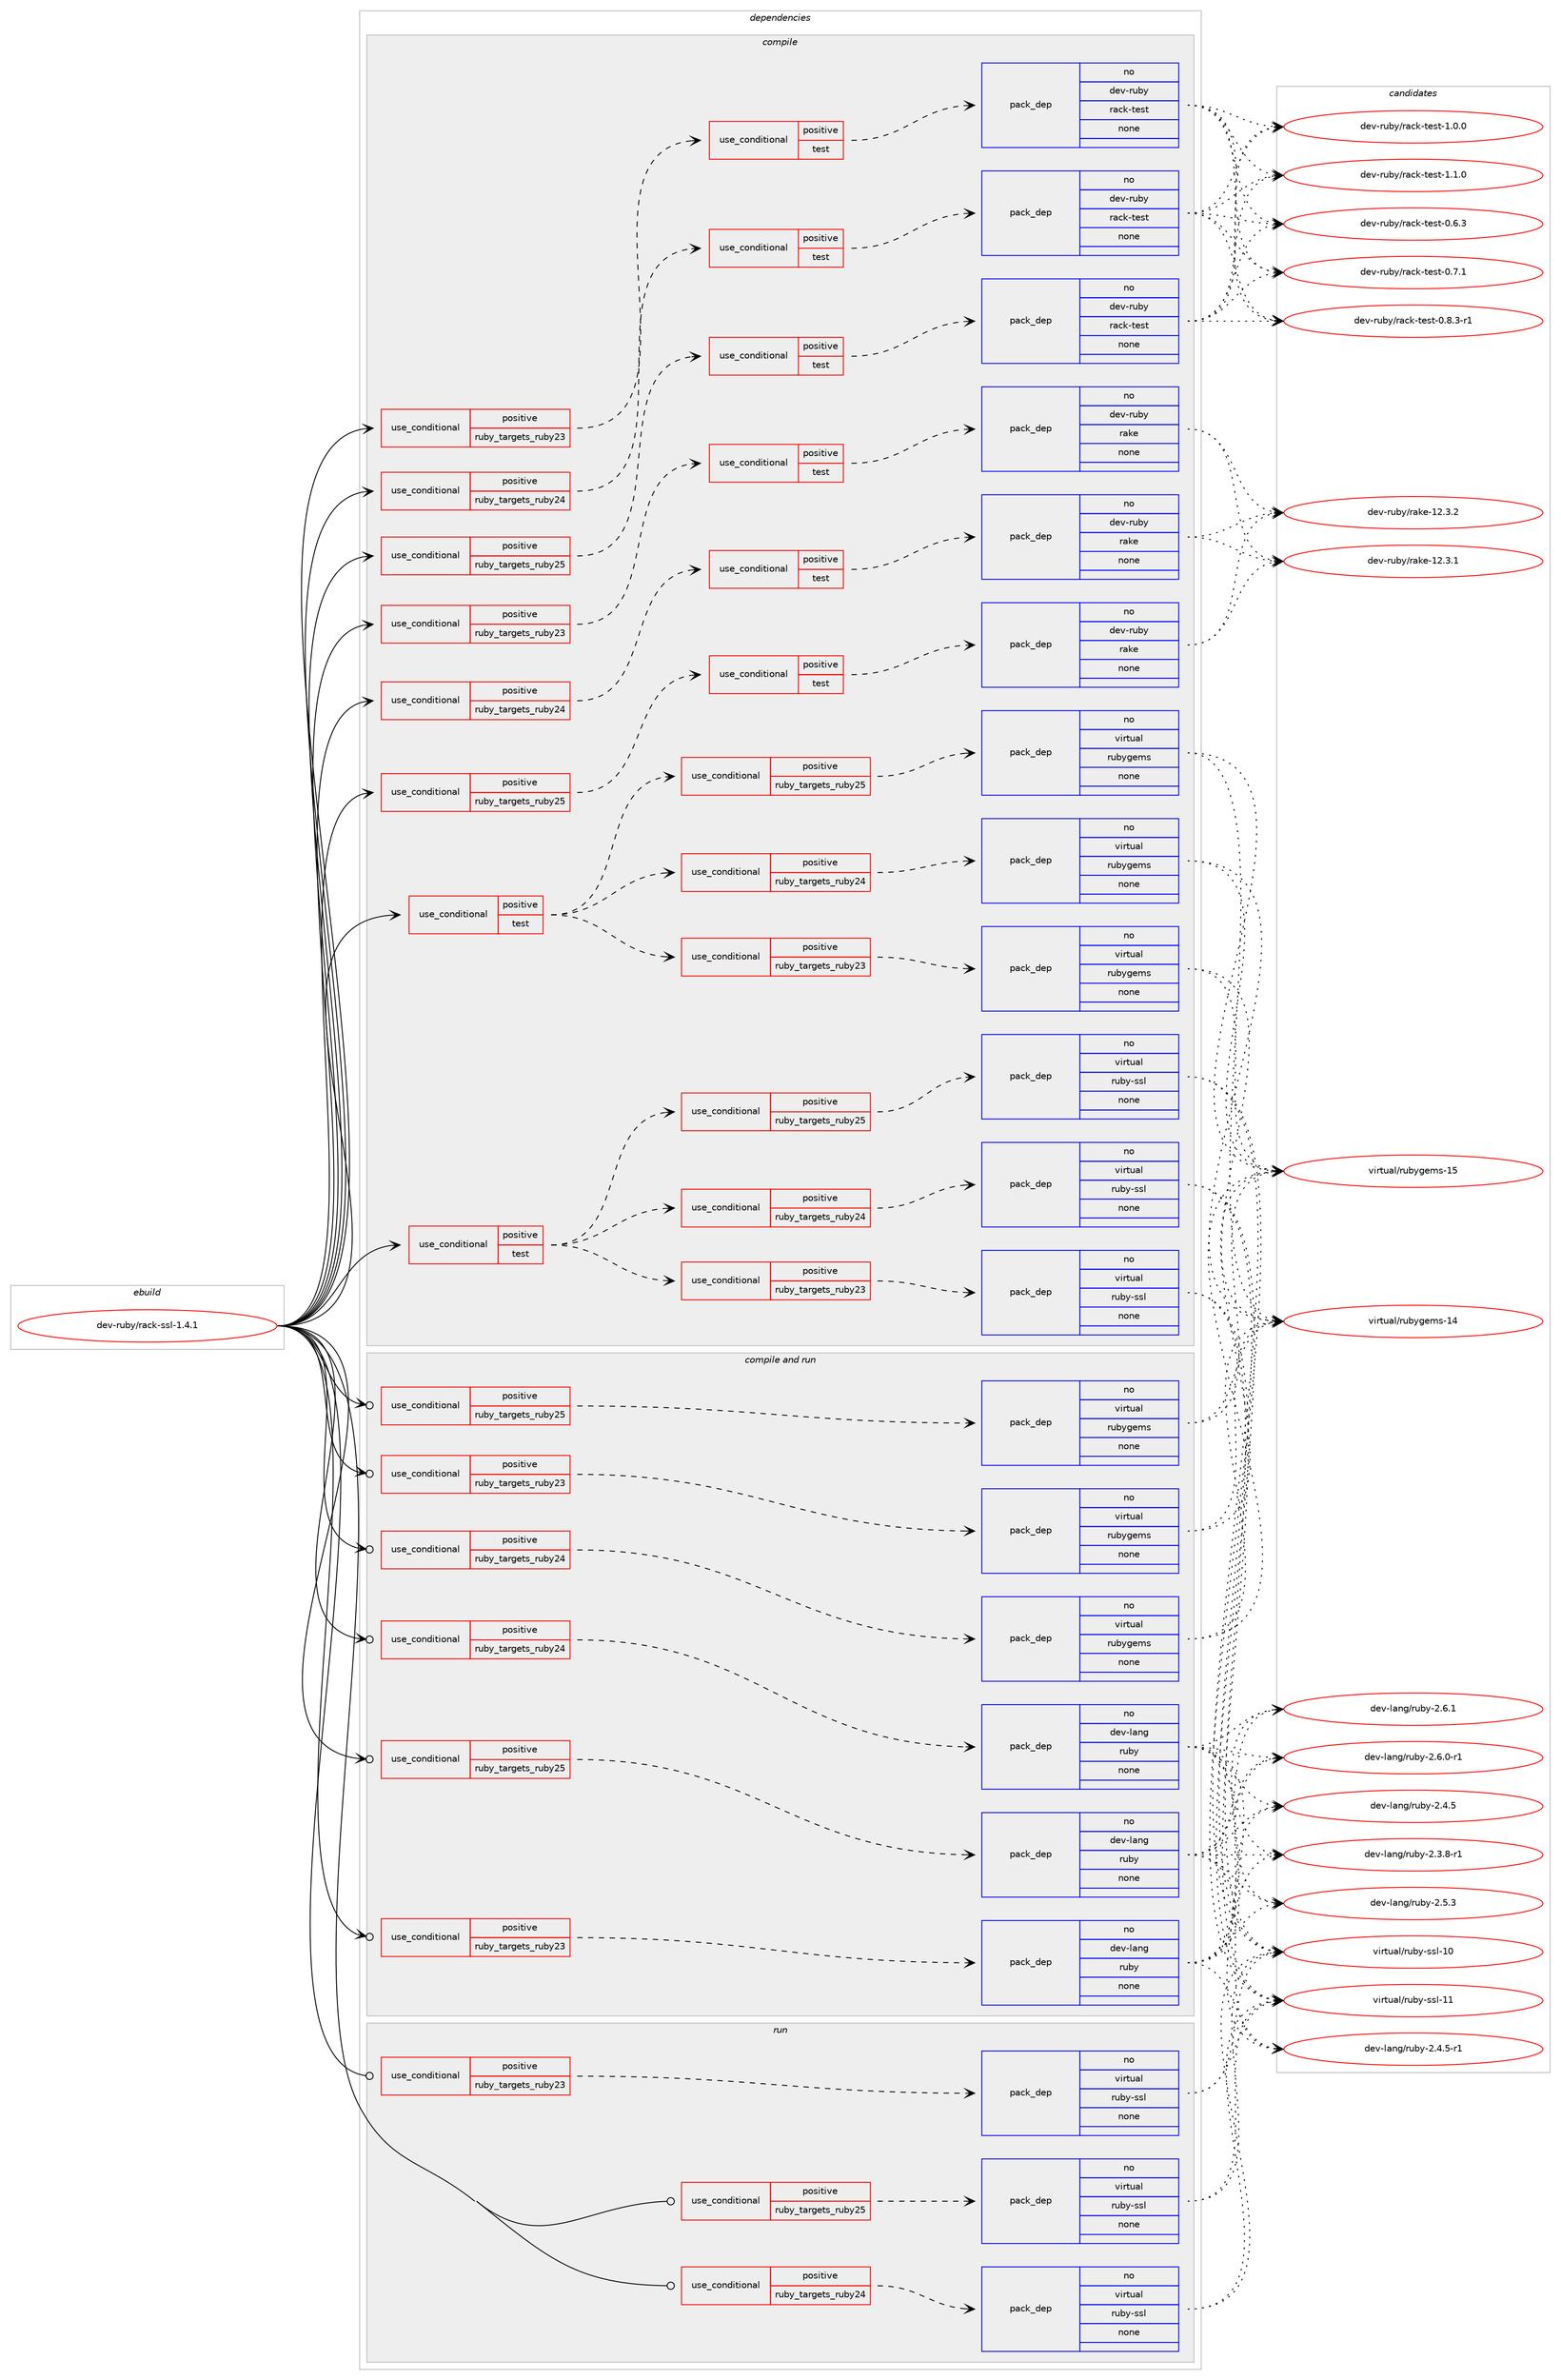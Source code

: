 digraph prolog {

# *************
# Graph options
# *************

newrank=true;
concentrate=true;
compound=true;
graph [rankdir=LR,fontname=Helvetica,fontsize=10,ranksep=1.5];#, ranksep=2.5, nodesep=0.2];
edge  [arrowhead=vee];
node  [fontname=Helvetica,fontsize=10];

# **********
# The ebuild
# **********

subgraph cluster_leftcol {
color=gray;
rank=same;
label=<<i>ebuild</i>>;
id [label="dev-ruby/rack-ssl-1.4.1", color=red, width=4, href="../dev-ruby/rack-ssl-1.4.1.svg"];
}

# ****************
# The dependencies
# ****************

subgraph cluster_midcol {
color=gray;
label=<<i>dependencies</i>>;
subgraph cluster_compile {
fillcolor="#eeeeee";
style=filled;
label=<<i>compile</i>>;
subgraph cond410770 {
dependency1514105 [label=<<TABLE BORDER="0" CELLBORDER="1" CELLSPACING="0" CELLPADDING="4"><TR><TD ROWSPAN="3" CELLPADDING="10">use_conditional</TD></TR><TR><TD>positive</TD></TR><TR><TD>ruby_targets_ruby23</TD></TR></TABLE>>, shape=none, color=red];
subgraph cond410771 {
dependency1514106 [label=<<TABLE BORDER="0" CELLBORDER="1" CELLSPACING="0" CELLPADDING="4"><TR><TD ROWSPAN="3" CELLPADDING="10">use_conditional</TD></TR><TR><TD>positive</TD></TR><TR><TD>test</TD></TR></TABLE>>, shape=none, color=red];
subgraph pack1079829 {
dependency1514107 [label=<<TABLE BORDER="0" CELLBORDER="1" CELLSPACING="0" CELLPADDING="4" WIDTH="220"><TR><TD ROWSPAN="6" CELLPADDING="30">pack_dep</TD></TR><TR><TD WIDTH="110">no</TD></TR><TR><TD>dev-ruby</TD></TR><TR><TD>rack-test</TD></TR><TR><TD>none</TD></TR><TR><TD></TD></TR></TABLE>>, shape=none, color=blue];
}
dependency1514106:e -> dependency1514107:w [weight=20,style="dashed",arrowhead="vee"];
}
dependency1514105:e -> dependency1514106:w [weight=20,style="dashed",arrowhead="vee"];
}
id:e -> dependency1514105:w [weight=20,style="solid",arrowhead="vee"];
subgraph cond410772 {
dependency1514108 [label=<<TABLE BORDER="0" CELLBORDER="1" CELLSPACING="0" CELLPADDING="4"><TR><TD ROWSPAN="3" CELLPADDING="10">use_conditional</TD></TR><TR><TD>positive</TD></TR><TR><TD>ruby_targets_ruby23</TD></TR></TABLE>>, shape=none, color=red];
subgraph cond410773 {
dependency1514109 [label=<<TABLE BORDER="0" CELLBORDER="1" CELLSPACING="0" CELLPADDING="4"><TR><TD ROWSPAN="3" CELLPADDING="10">use_conditional</TD></TR><TR><TD>positive</TD></TR><TR><TD>test</TD></TR></TABLE>>, shape=none, color=red];
subgraph pack1079830 {
dependency1514110 [label=<<TABLE BORDER="0" CELLBORDER="1" CELLSPACING="0" CELLPADDING="4" WIDTH="220"><TR><TD ROWSPAN="6" CELLPADDING="30">pack_dep</TD></TR><TR><TD WIDTH="110">no</TD></TR><TR><TD>dev-ruby</TD></TR><TR><TD>rake</TD></TR><TR><TD>none</TD></TR><TR><TD></TD></TR></TABLE>>, shape=none, color=blue];
}
dependency1514109:e -> dependency1514110:w [weight=20,style="dashed",arrowhead="vee"];
}
dependency1514108:e -> dependency1514109:w [weight=20,style="dashed",arrowhead="vee"];
}
id:e -> dependency1514108:w [weight=20,style="solid",arrowhead="vee"];
subgraph cond410774 {
dependency1514111 [label=<<TABLE BORDER="0" CELLBORDER="1" CELLSPACING="0" CELLPADDING="4"><TR><TD ROWSPAN="3" CELLPADDING="10">use_conditional</TD></TR><TR><TD>positive</TD></TR><TR><TD>ruby_targets_ruby24</TD></TR></TABLE>>, shape=none, color=red];
subgraph cond410775 {
dependency1514112 [label=<<TABLE BORDER="0" CELLBORDER="1" CELLSPACING="0" CELLPADDING="4"><TR><TD ROWSPAN="3" CELLPADDING="10">use_conditional</TD></TR><TR><TD>positive</TD></TR><TR><TD>test</TD></TR></TABLE>>, shape=none, color=red];
subgraph pack1079831 {
dependency1514113 [label=<<TABLE BORDER="0" CELLBORDER="1" CELLSPACING="0" CELLPADDING="4" WIDTH="220"><TR><TD ROWSPAN="6" CELLPADDING="30">pack_dep</TD></TR><TR><TD WIDTH="110">no</TD></TR><TR><TD>dev-ruby</TD></TR><TR><TD>rack-test</TD></TR><TR><TD>none</TD></TR><TR><TD></TD></TR></TABLE>>, shape=none, color=blue];
}
dependency1514112:e -> dependency1514113:w [weight=20,style="dashed",arrowhead="vee"];
}
dependency1514111:e -> dependency1514112:w [weight=20,style="dashed",arrowhead="vee"];
}
id:e -> dependency1514111:w [weight=20,style="solid",arrowhead="vee"];
subgraph cond410776 {
dependency1514114 [label=<<TABLE BORDER="0" CELLBORDER="1" CELLSPACING="0" CELLPADDING="4"><TR><TD ROWSPAN="3" CELLPADDING="10">use_conditional</TD></TR><TR><TD>positive</TD></TR><TR><TD>ruby_targets_ruby24</TD></TR></TABLE>>, shape=none, color=red];
subgraph cond410777 {
dependency1514115 [label=<<TABLE BORDER="0" CELLBORDER="1" CELLSPACING="0" CELLPADDING="4"><TR><TD ROWSPAN="3" CELLPADDING="10">use_conditional</TD></TR><TR><TD>positive</TD></TR><TR><TD>test</TD></TR></TABLE>>, shape=none, color=red];
subgraph pack1079832 {
dependency1514116 [label=<<TABLE BORDER="0" CELLBORDER="1" CELLSPACING="0" CELLPADDING="4" WIDTH="220"><TR><TD ROWSPAN="6" CELLPADDING="30">pack_dep</TD></TR><TR><TD WIDTH="110">no</TD></TR><TR><TD>dev-ruby</TD></TR><TR><TD>rake</TD></TR><TR><TD>none</TD></TR><TR><TD></TD></TR></TABLE>>, shape=none, color=blue];
}
dependency1514115:e -> dependency1514116:w [weight=20,style="dashed",arrowhead="vee"];
}
dependency1514114:e -> dependency1514115:w [weight=20,style="dashed",arrowhead="vee"];
}
id:e -> dependency1514114:w [weight=20,style="solid",arrowhead="vee"];
subgraph cond410778 {
dependency1514117 [label=<<TABLE BORDER="0" CELLBORDER="1" CELLSPACING="0" CELLPADDING="4"><TR><TD ROWSPAN="3" CELLPADDING="10">use_conditional</TD></TR><TR><TD>positive</TD></TR><TR><TD>ruby_targets_ruby25</TD></TR></TABLE>>, shape=none, color=red];
subgraph cond410779 {
dependency1514118 [label=<<TABLE BORDER="0" CELLBORDER="1" CELLSPACING="0" CELLPADDING="4"><TR><TD ROWSPAN="3" CELLPADDING="10">use_conditional</TD></TR><TR><TD>positive</TD></TR><TR><TD>test</TD></TR></TABLE>>, shape=none, color=red];
subgraph pack1079833 {
dependency1514119 [label=<<TABLE BORDER="0" CELLBORDER="1" CELLSPACING="0" CELLPADDING="4" WIDTH="220"><TR><TD ROWSPAN="6" CELLPADDING="30">pack_dep</TD></TR><TR><TD WIDTH="110">no</TD></TR><TR><TD>dev-ruby</TD></TR><TR><TD>rack-test</TD></TR><TR><TD>none</TD></TR><TR><TD></TD></TR></TABLE>>, shape=none, color=blue];
}
dependency1514118:e -> dependency1514119:w [weight=20,style="dashed",arrowhead="vee"];
}
dependency1514117:e -> dependency1514118:w [weight=20,style="dashed",arrowhead="vee"];
}
id:e -> dependency1514117:w [weight=20,style="solid",arrowhead="vee"];
subgraph cond410780 {
dependency1514120 [label=<<TABLE BORDER="0" CELLBORDER="1" CELLSPACING="0" CELLPADDING="4"><TR><TD ROWSPAN="3" CELLPADDING="10">use_conditional</TD></TR><TR><TD>positive</TD></TR><TR><TD>ruby_targets_ruby25</TD></TR></TABLE>>, shape=none, color=red];
subgraph cond410781 {
dependency1514121 [label=<<TABLE BORDER="0" CELLBORDER="1" CELLSPACING="0" CELLPADDING="4"><TR><TD ROWSPAN="3" CELLPADDING="10">use_conditional</TD></TR><TR><TD>positive</TD></TR><TR><TD>test</TD></TR></TABLE>>, shape=none, color=red];
subgraph pack1079834 {
dependency1514122 [label=<<TABLE BORDER="0" CELLBORDER="1" CELLSPACING="0" CELLPADDING="4" WIDTH="220"><TR><TD ROWSPAN="6" CELLPADDING="30">pack_dep</TD></TR><TR><TD WIDTH="110">no</TD></TR><TR><TD>dev-ruby</TD></TR><TR><TD>rake</TD></TR><TR><TD>none</TD></TR><TR><TD></TD></TR></TABLE>>, shape=none, color=blue];
}
dependency1514121:e -> dependency1514122:w [weight=20,style="dashed",arrowhead="vee"];
}
dependency1514120:e -> dependency1514121:w [weight=20,style="dashed",arrowhead="vee"];
}
id:e -> dependency1514120:w [weight=20,style="solid",arrowhead="vee"];
subgraph cond410782 {
dependency1514123 [label=<<TABLE BORDER="0" CELLBORDER="1" CELLSPACING="0" CELLPADDING="4"><TR><TD ROWSPAN="3" CELLPADDING="10">use_conditional</TD></TR><TR><TD>positive</TD></TR><TR><TD>test</TD></TR></TABLE>>, shape=none, color=red];
subgraph cond410783 {
dependency1514124 [label=<<TABLE BORDER="0" CELLBORDER="1" CELLSPACING="0" CELLPADDING="4"><TR><TD ROWSPAN="3" CELLPADDING="10">use_conditional</TD></TR><TR><TD>positive</TD></TR><TR><TD>ruby_targets_ruby23</TD></TR></TABLE>>, shape=none, color=red];
subgraph pack1079835 {
dependency1514125 [label=<<TABLE BORDER="0" CELLBORDER="1" CELLSPACING="0" CELLPADDING="4" WIDTH="220"><TR><TD ROWSPAN="6" CELLPADDING="30">pack_dep</TD></TR><TR><TD WIDTH="110">no</TD></TR><TR><TD>virtual</TD></TR><TR><TD>ruby-ssl</TD></TR><TR><TD>none</TD></TR><TR><TD></TD></TR></TABLE>>, shape=none, color=blue];
}
dependency1514124:e -> dependency1514125:w [weight=20,style="dashed",arrowhead="vee"];
}
dependency1514123:e -> dependency1514124:w [weight=20,style="dashed",arrowhead="vee"];
subgraph cond410784 {
dependency1514126 [label=<<TABLE BORDER="0" CELLBORDER="1" CELLSPACING="0" CELLPADDING="4"><TR><TD ROWSPAN="3" CELLPADDING="10">use_conditional</TD></TR><TR><TD>positive</TD></TR><TR><TD>ruby_targets_ruby24</TD></TR></TABLE>>, shape=none, color=red];
subgraph pack1079836 {
dependency1514127 [label=<<TABLE BORDER="0" CELLBORDER="1" CELLSPACING="0" CELLPADDING="4" WIDTH="220"><TR><TD ROWSPAN="6" CELLPADDING="30">pack_dep</TD></TR><TR><TD WIDTH="110">no</TD></TR><TR><TD>virtual</TD></TR><TR><TD>ruby-ssl</TD></TR><TR><TD>none</TD></TR><TR><TD></TD></TR></TABLE>>, shape=none, color=blue];
}
dependency1514126:e -> dependency1514127:w [weight=20,style="dashed",arrowhead="vee"];
}
dependency1514123:e -> dependency1514126:w [weight=20,style="dashed",arrowhead="vee"];
subgraph cond410785 {
dependency1514128 [label=<<TABLE BORDER="0" CELLBORDER="1" CELLSPACING="0" CELLPADDING="4"><TR><TD ROWSPAN="3" CELLPADDING="10">use_conditional</TD></TR><TR><TD>positive</TD></TR><TR><TD>ruby_targets_ruby25</TD></TR></TABLE>>, shape=none, color=red];
subgraph pack1079837 {
dependency1514129 [label=<<TABLE BORDER="0" CELLBORDER="1" CELLSPACING="0" CELLPADDING="4" WIDTH="220"><TR><TD ROWSPAN="6" CELLPADDING="30">pack_dep</TD></TR><TR><TD WIDTH="110">no</TD></TR><TR><TD>virtual</TD></TR><TR><TD>ruby-ssl</TD></TR><TR><TD>none</TD></TR><TR><TD></TD></TR></TABLE>>, shape=none, color=blue];
}
dependency1514128:e -> dependency1514129:w [weight=20,style="dashed",arrowhead="vee"];
}
dependency1514123:e -> dependency1514128:w [weight=20,style="dashed",arrowhead="vee"];
}
id:e -> dependency1514123:w [weight=20,style="solid",arrowhead="vee"];
subgraph cond410786 {
dependency1514130 [label=<<TABLE BORDER="0" CELLBORDER="1" CELLSPACING="0" CELLPADDING="4"><TR><TD ROWSPAN="3" CELLPADDING="10">use_conditional</TD></TR><TR><TD>positive</TD></TR><TR><TD>test</TD></TR></TABLE>>, shape=none, color=red];
subgraph cond410787 {
dependency1514131 [label=<<TABLE BORDER="0" CELLBORDER="1" CELLSPACING="0" CELLPADDING="4"><TR><TD ROWSPAN="3" CELLPADDING="10">use_conditional</TD></TR><TR><TD>positive</TD></TR><TR><TD>ruby_targets_ruby23</TD></TR></TABLE>>, shape=none, color=red];
subgraph pack1079838 {
dependency1514132 [label=<<TABLE BORDER="0" CELLBORDER="1" CELLSPACING="0" CELLPADDING="4" WIDTH="220"><TR><TD ROWSPAN="6" CELLPADDING="30">pack_dep</TD></TR><TR><TD WIDTH="110">no</TD></TR><TR><TD>virtual</TD></TR><TR><TD>rubygems</TD></TR><TR><TD>none</TD></TR><TR><TD></TD></TR></TABLE>>, shape=none, color=blue];
}
dependency1514131:e -> dependency1514132:w [weight=20,style="dashed",arrowhead="vee"];
}
dependency1514130:e -> dependency1514131:w [weight=20,style="dashed",arrowhead="vee"];
subgraph cond410788 {
dependency1514133 [label=<<TABLE BORDER="0" CELLBORDER="1" CELLSPACING="0" CELLPADDING="4"><TR><TD ROWSPAN="3" CELLPADDING="10">use_conditional</TD></TR><TR><TD>positive</TD></TR><TR><TD>ruby_targets_ruby24</TD></TR></TABLE>>, shape=none, color=red];
subgraph pack1079839 {
dependency1514134 [label=<<TABLE BORDER="0" CELLBORDER="1" CELLSPACING="0" CELLPADDING="4" WIDTH="220"><TR><TD ROWSPAN="6" CELLPADDING="30">pack_dep</TD></TR><TR><TD WIDTH="110">no</TD></TR><TR><TD>virtual</TD></TR><TR><TD>rubygems</TD></TR><TR><TD>none</TD></TR><TR><TD></TD></TR></TABLE>>, shape=none, color=blue];
}
dependency1514133:e -> dependency1514134:w [weight=20,style="dashed",arrowhead="vee"];
}
dependency1514130:e -> dependency1514133:w [weight=20,style="dashed",arrowhead="vee"];
subgraph cond410789 {
dependency1514135 [label=<<TABLE BORDER="0" CELLBORDER="1" CELLSPACING="0" CELLPADDING="4"><TR><TD ROWSPAN="3" CELLPADDING="10">use_conditional</TD></TR><TR><TD>positive</TD></TR><TR><TD>ruby_targets_ruby25</TD></TR></TABLE>>, shape=none, color=red];
subgraph pack1079840 {
dependency1514136 [label=<<TABLE BORDER="0" CELLBORDER="1" CELLSPACING="0" CELLPADDING="4" WIDTH="220"><TR><TD ROWSPAN="6" CELLPADDING="30">pack_dep</TD></TR><TR><TD WIDTH="110">no</TD></TR><TR><TD>virtual</TD></TR><TR><TD>rubygems</TD></TR><TR><TD>none</TD></TR><TR><TD></TD></TR></TABLE>>, shape=none, color=blue];
}
dependency1514135:e -> dependency1514136:w [weight=20,style="dashed",arrowhead="vee"];
}
dependency1514130:e -> dependency1514135:w [weight=20,style="dashed",arrowhead="vee"];
}
id:e -> dependency1514130:w [weight=20,style="solid",arrowhead="vee"];
}
subgraph cluster_compileandrun {
fillcolor="#eeeeee";
style=filled;
label=<<i>compile and run</i>>;
subgraph cond410790 {
dependency1514137 [label=<<TABLE BORDER="0" CELLBORDER="1" CELLSPACING="0" CELLPADDING="4"><TR><TD ROWSPAN="3" CELLPADDING="10">use_conditional</TD></TR><TR><TD>positive</TD></TR><TR><TD>ruby_targets_ruby23</TD></TR></TABLE>>, shape=none, color=red];
subgraph pack1079841 {
dependency1514138 [label=<<TABLE BORDER="0" CELLBORDER="1" CELLSPACING="0" CELLPADDING="4" WIDTH="220"><TR><TD ROWSPAN="6" CELLPADDING="30">pack_dep</TD></TR><TR><TD WIDTH="110">no</TD></TR><TR><TD>dev-lang</TD></TR><TR><TD>ruby</TD></TR><TR><TD>none</TD></TR><TR><TD></TD></TR></TABLE>>, shape=none, color=blue];
}
dependency1514137:e -> dependency1514138:w [weight=20,style="dashed",arrowhead="vee"];
}
id:e -> dependency1514137:w [weight=20,style="solid",arrowhead="odotvee"];
subgraph cond410791 {
dependency1514139 [label=<<TABLE BORDER="0" CELLBORDER="1" CELLSPACING="0" CELLPADDING="4"><TR><TD ROWSPAN="3" CELLPADDING="10">use_conditional</TD></TR><TR><TD>positive</TD></TR><TR><TD>ruby_targets_ruby23</TD></TR></TABLE>>, shape=none, color=red];
subgraph pack1079842 {
dependency1514140 [label=<<TABLE BORDER="0" CELLBORDER="1" CELLSPACING="0" CELLPADDING="4" WIDTH="220"><TR><TD ROWSPAN="6" CELLPADDING="30">pack_dep</TD></TR><TR><TD WIDTH="110">no</TD></TR><TR><TD>virtual</TD></TR><TR><TD>rubygems</TD></TR><TR><TD>none</TD></TR><TR><TD></TD></TR></TABLE>>, shape=none, color=blue];
}
dependency1514139:e -> dependency1514140:w [weight=20,style="dashed",arrowhead="vee"];
}
id:e -> dependency1514139:w [weight=20,style="solid",arrowhead="odotvee"];
subgraph cond410792 {
dependency1514141 [label=<<TABLE BORDER="0" CELLBORDER="1" CELLSPACING="0" CELLPADDING="4"><TR><TD ROWSPAN="3" CELLPADDING="10">use_conditional</TD></TR><TR><TD>positive</TD></TR><TR><TD>ruby_targets_ruby24</TD></TR></TABLE>>, shape=none, color=red];
subgraph pack1079843 {
dependency1514142 [label=<<TABLE BORDER="0" CELLBORDER="1" CELLSPACING="0" CELLPADDING="4" WIDTH="220"><TR><TD ROWSPAN="6" CELLPADDING="30">pack_dep</TD></TR><TR><TD WIDTH="110">no</TD></TR><TR><TD>dev-lang</TD></TR><TR><TD>ruby</TD></TR><TR><TD>none</TD></TR><TR><TD></TD></TR></TABLE>>, shape=none, color=blue];
}
dependency1514141:e -> dependency1514142:w [weight=20,style="dashed",arrowhead="vee"];
}
id:e -> dependency1514141:w [weight=20,style="solid",arrowhead="odotvee"];
subgraph cond410793 {
dependency1514143 [label=<<TABLE BORDER="0" CELLBORDER="1" CELLSPACING="0" CELLPADDING="4"><TR><TD ROWSPAN="3" CELLPADDING="10">use_conditional</TD></TR><TR><TD>positive</TD></TR><TR><TD>ruby_targets_ruby24</TD></TR></TABLE>>, shape=none, color=red];
subgraph pack1079844 {
dependency1514144 [label=<<TABLE BORDER="0" CELLBORDER="1" CELLSPACING="0" CELLPADDING="4" WIDTH="220"><TR><TD ROWSPAN="6" CELLPADDING="30">pack_dep</TD></TR><TR><TD WIDTH="110">no</TD></TR><TR><TD>virtual</TD></TR><TR><TD>rubygems</TD></TR><TR><TD>none</TD></TR><TR><TD></TD></TR></TABLE>>, shape=none, color=blue];
}
dependency1514143:e -> dependency1514144:w [weight=20,style="dashed",arrowhead="vee"];
}
id:e -> dependency1514143:w [weight=20,style="solid",arrowhead="odotvee"];
subgraph cond410794 {
dependency1514145 [label=<<TABLE BORDER="0" CELLBORDER="1" CELLSPACING="0" CELLPADDING="4"><TR><TD ROWSPAN="3" CELLPADDING="10">use_conditional</TD></TR><TR><TD>positive</TD></TR><TR><TD>ruby_targets_ruby25</TD></TR></TABLE>>, shape=none, color=red];
subgraph pack1079845 {
dependency1514146 [label=<<TABLE BORDER="0" CELLBORDER="1" CELLSPACING="0" CELLPADDING="4" WIDTH="220"><TR><TD ROWSPAN="6" CELLPADDING="30">pack_dep</TD></TR><TR><TD WIDTH="110">no</TD></TR><TR><TD>dev-lang</TD></TR><TR><TD>ruby</TD></TR><TR><TD>none</TD></TR><TR><TD></TD></TR></TABLE>>, shape=none, color=blue];
}
dependency1514145:e -> dependency1514146:w [weight=20,style="dashed",arrowhead="vee"];
}
id:e -> dependency1514145:w [weight=20,style="solid",arrowhead="odotvee"];
subgraph cond410795 {
dependency1514147 [label=<<TABLE BORDER="0" CELLBORDER="1" CELLSPACING="0" CELLPADDING="4"><TR><TD ROWSPAN="3" CELLPADDING="10">use_conditional</TD></TR><TR><TD>positive</TD></TR><TR><TD>ruby_targets_ruby25</TD></TR></TABLE>>, shape=none, color=red];
subgraph pack1079846 {
dependency1514148 [label=<<TABLE BORDER="0" CELLBORDER="1" CELLSPACING="0" CELLPADDING="4" WIDTH="220"><TR><TD ROWSPAN="6" CELLPADDING="30">pack_dep</TD></TR><TR><TD WIDTH="110">no</TD></TR><TR><TD>virtual</TD></TR><TR><TD>rubygems</TD></TR><TR><TD>none</TD></TR><TR><TD></TD></TR></TABLE>>, shape=none, color=blue];
}
dependency1514147:e -> dependency1514148:w [weight=20,style="dashed",arrowhead="vee"];
}
id:e -> dependency1514147:w [weight=20,style="solid",arrowhead="odotvee"];
}
subgraph cluster_run {
fillcolor="#eeeeee";
style=filled;
label=<<i>run</i>>;
subgraph cond410796 {
dependency1514149 [label=<<TABLE BORDER="0" CELLBORDER="1" CELLSPACING="0" CELLPADDING="4"><TR><TD ROWSPAN="3" CELLPADDING="10">use_conditional</TD></TR><TR><TD>positive</TD></TR><TR><TD>ruby_targets_ruby23</TD></TR></TABLE>>, shape=none, color=red];
subgraph pack1079847 {
dependency1514150 [label=<<TABLE BORDER="0" CELLBORDER="1" CELLSPACING="0" CELLPADDING="4" WIDTH="220"><TR><TD ROWSPAN="6" CELLPADDING="30">pack_dep</TD></TR><TR><TD WIDTH="110">no</TD></TR><TR><TD>virtual</TD></TR><TR><TD>ruby-ssl</TD></TR><TR><TD>none</TD></TR><TR><TD></TD></TR></TABLE>>, shape=none, color=blue];
}
dependency1514149:e -> dependency1514150:w [weight=20,style="dashed",arrowhead="vee"];
}
id:e -> dependency1514149:w [weight=20,style="solid",arrowhead="odot"];
subgraph cond410797 {
dependency1514151 [label=<<TABLE BORDER="0" CELLBORDER="1" CELLSPACING="0" CELLPADDING="4"><TR><TD ROWSPAN="3" CELLPADDING="10">use_conditional</TD></TR><TR><TD>positive</TD></TR><TR><TD>ruby_targets_ruby24</TD></TR></TABLE>>, shape=none, color=red];
subgraph pack1079848 {
dependency1514152 [label=<<TABLE BORDER="0" CELLBORDER="1" CELLSPACING="0" CELLPADDING="4" WIDTH="220"><TR><TD ROWSPAN="6" CELLPADDING="30">pack_dep</TD></TR><TR><TD WIDTH="110">no</TD></TR><TR><TD>virtual</TD></TR><TR><TD>ruby-ssl</TD></TR><TR><TD>none</TD></TR><TR><TD></TD></TR></TABLE>>, shape=none, color=blue];
}
dependency1514151:e -> dependency1514152:w [weight=20,style="dashed",arrowhead="vee"];
}
id:e -> dependency1514151:w [weight=20,style="solid",arrowhead="odot"];
subgraph cond410798 {
dependency1514153 [label=<<TABLE BORDER="0" CELLBORDER="1" CELLSPACING="0" CELLPADDING="4"><TR><TD ROWSPAN="3" CELLPADDING="10">use_conditional</TD></TR><TR><TD>positive</TD></TR><TR><TD>ruby_targets_ruby25</TD></TR></TABLE>>, shape=none, color=red];
subgraph pack1079849 {
dependency1514154 [label=<<TABLE BORDER="0" CELLBORDER="1" CELLSPACING="0" CELLPADDING="4" WIDTH="220"><TR><TD ROWSPAN="6" CELLPADDING="30">pack_dep</TD></TR><TR><TD WIDTH="110">no</TD></TR><TR><TD>virtual</TD></TR><TR><TD>ruby-ssl</TD></TR><TR><TD>none</TD></TR><TR><TD></TD></TR></TABLE>>, shape=none, color=blue];
}
dependency1514153:e -> dependency1514154:w [weight=20,style="dashed",arrowhead="vee"];
}
id:e -> dependency1514153:w [weight=20,style="solid",arrowhead="odot"];
}
}

# **************
# The candidates
# **************

subgraph cluster_choices {
rank=same;
color=gray;
label=<<i>candidates</i>>;

subgraph choice1079829 {
color=black;
nodesep=1;
choice100101118451141179812147114979910745116101115116454846544651 [label="dev-ruby/rack-test-0.6.3", color=red, width=4,href="../dev-ruby/rack-test-0.6.3.svg"];
choice100101118451141179812147114979910745116101115116454846554649 [label="dev-ruby/rack-test-0.7.1", color=red, width=4,href="../dev-ruby/rack-test-0.7.1.svg"];
choice1001011184511411798121471149799107451161011151164548465646514511449 [label="dev-ruby/rack-test-0.8.3-r1", color=red, width=4,href="../dev-ruby/rack-test-0.8.3-r1.svg"];
choice100101118451141179812147114979910745116101115116454946484648 [label="dev-ruby/rack-test-1.0.0", color=red, width=4,href="../dev-ruby/rack-test-1.0.0.svg"];
choice100101118451141179812147114979910745116101115116454946494648 [label="dev-ruby/rack-test-1.1.0", color=red, width=4,href="../dev-ruby/rack-test-1.1.0.svg"];
dependency1514107:e -> choice100101118451141179812147114979910745116101115116454846544651:w [style=dotted,weight="100"];
dependency1514107:e -> choice100101118451141179812147114979910745116101115116454846554649:w [style=dotted,weight="100"];
dependency1514107:e -> choice1001011184511411798121471149799107451161011151164548465646514511449:w [style=dotted,weight="100"];
dependency1514107:e -> choice100101118451141179812147114979910745116101115116454946484648:w [style=dotted,weight="100"];
dependency1514107:e -> choice100101118451141179812147114979910745116101115116454946494648:w [style=dotted,weight="100"];
}
subgraph choice1079830 {
color=black;
nodesep=1;
choice1001011184511411798121471149710710145495046514649 [label="dev-ruby/rake-12.3.1", color=red, width=4,href="../dev-ruby/rake-12.3.1.svg"];
choice1001011184511411798121471149710710145495046514650 [label="dev-ruby/rake-12.3.2", color=red, width=4,href="../dev-ruby/rake-12.3.2.svg"];
dependency1514110:e -> choice1001011184511411798121471149710710145495046514649:w [style=dotted,weight="100"];
dependency1514110:e -> choice1001011184511411798121471149710710145495046514650:w [style=dotted,weight="100"];
}
subgraph choice1079831 {
color=black;
nodesep=1;
choice100101118451141179812147114979910745116101115116454846544651 [label="dev-ruby/rack-test-0.6.3", color=red, width=4,href="../dev-ruby/rack-test-0.6.3.svg"];
choice100101118451141179812147114979910745116101115116454846554649 [label="dev-ruby/rack-test-0.7.1", color=red, width=4,href="../dev-ruby/rack-test-0.7.1.svg"];
choice1001011184511411798121471149799107451161011151164548465646514511449 [label="dev-ruby/rack-test-0.8.3-r1", color=red, width=4,href="../dev-ruby/rack-test-0.8.3-r1.svg"];
choice100101118451141179812147114979910745116101115116454946484648 [label="dev-ruby/rack-test-1.0.0", color=red, width=4,href="../dev-ruby/rack-test-1.0.0.svg"];
choice100101118451141179812147114979910745116101115116454946494648 [label="dev-ruby/rack-test-1.1.0", color=red, width=4,href="../dev-ruby/rack-test-1.1.0.svg"];
dependency1514113:e -> choice100101118451141179812147114979910745116101115116454846544651:w [style=dotted,weight="100"];
dependency1514113:e -> choice100101118451141179812147114979910745116101115116454846554649:w [style=dotted,weight="100"];
dependency1514113:e -> choice1001011184511411798121471149799107451161011151164548465646514511449:w [style=dotted,weight="100"];
dependency1514113:e -> choice100101118451141179812147114979910745116101115116454946484648:w [style=dotted,weight="100"];
dependency1514113:e -> choice100101118451141179812147114979910745116101115116454946494648:w [style=dotted,weight="100"];
}
subgraph choice1079832 {
color=black;
nodesep=1;
choice1001011184511411798121471149710710145495046514649 [label="dev-ruby/rake-12.3.1", color=red, width=4,href="../dev-ruby/rake-12.3.1.svg"];
choice1001011184511411798121471149710710145495046514650 [label="dev-ruby/rake-12.3.2", color=red, width=4,href="../dev-ruby/rake-12.3.2.svg"];
dependency1514116:e -> choice1001011184511411798121471149710710145495046514649:w [style=dotted,weight="100"];
dependency1514116:e -> choice1001011184511411798121471149710710145495046514650:w [style=dotted,weight="100"];
}
subgraph choice1079833 {
color=black;
nodesep=1;
choice100101118451141179812147114979910745116101115116454846544651 [label="dev-ruby/rack-test-0.6.3", color=red, width=4,href="../dev-ruby/rack-test-0.6.3.svg"];
choice100101118451141179812147114979910745116101115116454846554649 [label="dev-ruby/rack-test-0.7.1", color=red, width=4,href="../dev-ruby/rack-test-0.7.1.svg"];
choice1001011184511411798121471149799107451161011151164548465646514511449 [label="dev-ruby/rack-test-0.8.3-r1", color=red, width=4,href="../dev-ruby/rack-test-0.8.3-r1.svg"];
choice100101118451141179812147114979910745116101115116454946484648 [label="dev-ruby/rack-test-1.0.0", color=red, width=4,href="../dev-ruby/rack-test-1.0.0.svg"];
choice100101118451141179812147114979910745116101115116454946494648 [label="dev-ruby/rack-test-1.1.0", color=red, width=4,href="../dev-ruby/rack-test-1.1.0.svg"];
dependency1514119:e -> choice100101118451141179812147114979910745116101115116454846544651:w [style=dotted,weight="100"];
dependency1514119:e -> choice100101118451141179812147114979910745116101115116454846554649:w [style=dotted,weight="100"];
dependency1514119:e -> choice1001011184511411798121471149799107451161011151164548465646514511449:w [style=dotted,weight="100"];
dependency1514119:e -> choice100101118451141179812147114979910745116101115116454946484648:w [style=dotted,weight="100"];
dependency1514119:e -> choice100101118451141179812147114979910745116101115116454946494648:w [style=dotted,weight="100"];
}
subgraph choice1079834 {
color=black;
nodesep=1;
choice1001011184511411798121471149710710145495046514649 [label="dev-ruby/rake-12.3.1", color=red, width=4,href="../dev-ruby/rake-12.3.1.svg"];
choice1001011184511411798121471149710710145495046514650 [label="dev-ruby/rake-12.3.2", color=red, width=4,href="../dev-ruby/rake-12.3.2.svg"];
dependency1514122:e -> choice1001011184511411798121471149710710145495046514649:w [style=dotted,weight="100"];
dependency1514122:e -> choice1001011184511411798121471149710710145495046514650:w [style=dotted,weight="100"];
}
subgraph choice1079835 {
color=black;
nodesep=1;
choice11810511411611797108471141179812145115115108454948 [label="virtual/ruby-ssl-10", color=red, width=4,href="../virtual/ruby-ssl-10.svg"];
choice11810511411611797108471141179812145115115108454949 [label="virtual/ruby-ssl-11", color=red, width=4,href="../virtual/ruby-ssl-11.svg"];
dependency1514125:e -> choice11810511411611797108471141179812145115115108454948:w [style=dotted,weight="100"];
dependency1514125:e -> choice11810511411611797108471141179812145115115108454949:w [style=dotted,weight="100"];
}
subgraph choice1079836 {
color=black;
nodesep=1;
choice11810511411611797108471141179812145115115108454948 [label="virtual/ruby-ssl-10", color=red, width=4,href="../virtual/ruby-ssl-10.svg"];
choice11810511411611797108471141179812145115115108454949 [label="virtual/ruby-ssl-11", color=red, width=4,href="../virtual/ruby-ssl-11.svg"];
dependency1514127:e -> choice11810511411611797108471141179812145115115108454948:w [style=dotted,weight="100"];
dependency1514127:e -> choice11810511411611797108471141179812145115115108454949:w [style=dotted,weight="100"];
}
subgraph choice1079837 {
color=black;
nodesep=1;
choice11810511411611797108471141179812145115115108454948 [label="virtual/ruby-ssl-10", color=red, width=4,href="../virtual/ruby-ssl-10.svg"];
choice11810511411611797108471141179812145115115108454949 [label="virtual/ruby-ssl-11", color=red, width=4,href="../virtual/ruby-ssl-11.svg"];
dependency1514129:e -> choice11810511411611797108471141179812145115115108454948:w [style=dotted,weight="100"];
dependency1514129:e -> choice11810511411611797108471141179812145115115108454949:w [style=dotted,weight="100"];
}
subgraph choice1079838 {
color=black;
nodesep=1;
choice118105114116117971084711411798121103101109115454952 [label="virtual/rubygems-14", color=red, width=4,href="../virtual/rubygems-14.svg"];
choice118105114116117971084711411798121103101109115454953 [label="virtual/rubygems-15", color=red, width=4,href="../virtual/rubygems-15.svg"];
dependency1514132:e -> choice118105114116117971084711411798121103101109115454952:w [style=dotted,weight="100"];
dependency1514132:e -> choice118105114116117971084711411798121103101109115454953:w [style=dotted,weight="100"];
}
subgraph choice1079839 {
color=black;
nodesep=1;
choice118105114116117971084711411798121103101109115454952 [label="virtual/rubygems-14", color=red, width=4,href="../virtual/rubygems-14.svg"];
choice118105114116117971084711411798121103101109115454953 [label="virtual/rubygems-15", color=red, width=4,href="../virtual/rubygems-15.svg"];
dependency1514134:e -> choice118105114116117971084711411798121103101109115454952:w [style=dotted,weight="100"];
dependency1514134:e -> choice118105114116117971084711411798121103101109115454953:w [style=dotted,weight="100"];
}
subgraph choice1079840 {
color=black;
nodesep=1;
choice118105114116117971084711411798121103101109115454952 [label="virtual/rubygems-14", color=red, width=4,href="../virtual/rubygems-14.svg"];
choice118105114116117971084711411798121103101109115454953 [label="virtual/rubygems-15", color=red, width=4,href="../virtual/rubygems-15.svg"];
dependency1514136:e -> choice118105114116117971084711411798121103101109115454952:w [style=dotted,weight="100"];
dependency1514136:e -> choice118105114116117971084711411798121103101109115454953:w [style=dotted,weight="100"];
}
subgraph choice1079841 {
color=black;
nodesep=1;
choice100101118451089711010347114117981214550465146564511449 [label="dev-lang/ruby-2.3.8-r1", color=red, width=4,href="../dev-lang/ruby-2.3.8-r1.svg"];
choice10010111845108971101034711411798121455046524653 [label="dev-lang/ruby-2.4.5", color=red, width=4,href="../dev-lang/ruby-2.4.5.svg"];
choice100101118451089711010347114117981214550465246534511449 [label="dev-lang/ruby-2.4.5-r1", color=red, width=4,href="../dev-lang/ruby-2.4.5-r1.svg"];
choice10010111845108971101034711411798121455046534651 [label="dev-lang/ruby-2.5.3", color=red, width=4,href="../dev-lang/ruby-2.5.3.svg"];
choice100101118451089711010347114117981214550465446484511449 [label="dev-lang/ruby-2.6.0-r1", color=red, width=4,href="../dev-lang/ruby-2.6.0-r1.svg"];
choice10010111845108971101034711411798121455046544649 [label="dev-lang/ruby-2.6.1", color=red, width=4,href="../dev-lang/ruby-2.6.1.svg"];
dependency1514138:e -> choice100101118451089711010347114117981214550465146564511449:w [style=dotted,weight="100"];
dependency1514138:e -> choice10010111845108971101034711411798121455046524653:w [style=dotted,weight="100"];
dependency1514138:e -> choice100101118451089711010347114117981214550465246534511449:w [style=dotted,weight="100"];
dependency1514138:e -> choice10010111845108971101034711411798121455046534651:w [style=dotted,weight="100"];
dependency1514138:e -> choice100101118451089711010347114117981214550465446484511449:w [style=dotted,weight="100"];
dependency1514138:e -> choice10010111845108971101034711411798121455046544649:w [style=dotted,weight="100"];
}
subgraph choice1079842 {
color=black;
nodesep=1;
choice118105114116117971084711411798121103101109115454952 [label="virtual/rubygems-14", color=red, width=4,href="../virtual/rubygems-14.svg"];
choice118105114116117971084711411798121103101109115454953 [label="virtual/rubygems-15", color=red, width=4,href="../virtual/rubygems-15.svg"];
dependency1514140:e -> choice118105114116117971084711411798121103101109115454952:w [style=dotted,weight="100"];
dependency1514140:e -> choice118105114116117971084711411798121103101109115454953:w [style=dotted,weight="100"];
}
subgraph choice1079843 {
color=black;
nodesep=1;
choice100101118451089711010347114117981214550465146564511449 [label="dev-lang/ruby-2.3.8-r1", color=red, width=4,href="../dev-lang/ruby-2.3.8-r1.svg"];
choice10010111845108971101034711411798121455046524653 [label="dev-lang/ruby-2.4.5", color=red, width=4,href="../dev-lang/ruby-2.4.5.svg"];
choice100101118451089711010347114117981214550465246534511449 [label="dev-lang/ruby-2.4.5-r1", color=red, width=4,href="../dev-lang/ruby-2.4.5-r1.svg"];
choice10010111845108971101034711411798121455046534651 [label="dev-lang/ruby-2.5.3", color=red, width=4,href="../dev-lang/ruby-2.5.3.svg"];
choice100101118451089711010347114117981214550465446484511449 [label="dev-lang/ruby-2.6.0-r1", color=red, width=4,href="../dev-lang/ruby-2.6.0-r1.svg"];
choice10010111845108971101034711411798121455046544649 [label="dev-lang/ruby-2.6.1", color=red, width=4,href="../dev-lang/ruby-2.6.1.svg"];
dependency1514142:e -> choice100101118451089711010347114117981214550465146564511449:w [style=dotted,weight="100"];
dependency1514142:e -> choice10010111845108971101034711411798121455046524653:w [style=dotted,weight="100"];
dependency1514142:e -> choice100101118451089711010347114117981214550465246534511449:w [style=dotted,weight="100"];
dependency1514142:e -> choice10010111845108971101034711411798121455046534651:w [style=dotted,weight="100"];
dependency1514142:e -> choice100101118451089711010347114117981214550465446484511449:w [style=dotted,weight="100"];
dependency1514142:e -> choice10010111845108971101034711411798121455046544649:w [style=dotted,weight="100"];
}
subgraph choice1079844 {
color=black;
nodesep=1;
choice118105114116117971084711411798121103101109115454952 [label="virtual/rubygems-14", color=red, width=4,href="../virtual/rubygems-14.svg"];
choice118105114116117971084711411798121103101109115454953 [label="virtual/rubygems-15", color=red, width=4,href="../virtual/rubygems-15.svg"];
dependency1514144:e -> choice118105114116117971084711411798121103101109115454952:w [style=dotted,weight="100"];
dependency1514144:e -> choice118105114116117971084711411798121103101109115454953:w [style=dotted,weight="100"];
}
subgraph choice1079845 {
color=black;
nodesep=1;
choice100101118451089711010347114117981214550465146564511449 [label="dev-lang/ruby-2.3.8-r1", color=red, width=4,href="../dev-lang/ruby-2.3.8-r1.svg"];
choice10010111845108971101034711411798121455046524653 [label="dev-lang/ruby-2.4.5", color=red, width=4,href="../dev-lang/ruby-2.4.5.svg"];
choice100101118451089711010347114117981214550465246534511449 [label="dev-lang/ruby-2.4.5-r1", color=red, width=4,href="../dev-lang/ruby-2.4.5-r1.svg"];
choice10010111845108971101034711411798121455046534651 [label="dev-lang/ruby-2.5.3", color=red, width=4,href="../dev-lang/ruby-2.5.3.svg"];
choice100101118451089711010347114117981214550465446484511449 [label="dev-lang/ruby-2.6.0-r1", color=red, width=4,href="../dev-lang/ruby-2.6.0-r1.svg"];
choice10010111845108971101034711411798121455046544649 [label="dev-lang/ruby-2.6.1", color=red, width=4,href="../dev-lang/ruby-2.6.1.svg"];
dependency1514146:e -> choice100101118451089711010347114117981214550465146564511449:w [style=dotted,weight="100"];
dependency1514146:e -> choice10010111845108971101034711411798121455046524653:w [style=dotted,weight="100"];
dependency1514146:e -> choice100101118451089711010347114117981214550465246534511449:w [style=dotted,weight="100"];
dependency1514146:e -> choice10010111845108971101034711411798121455046534651:w [style=dotted,weight="100"];
dependency1514146:e -> choice100101118451089711010347114117981214550465446484511449:w [style=dotted,weight="100"];
dependency1514146:e -> choice10010111845108971101034711411798121455046544649:w [style=dotted,weight="100"];
}
subgraph choice1079846 {
color=black;
nodesep=1;
choice118105114116117971084711411798121103101109115454952 [label="virtual/rubygems-14", color=red, width=4,href="../virtual/rubygems-14.svg"];
choice118105114116117971084711411798121103101109115454953 [label="virtual/rubygems-15", color=red, width=4,href="../virtual/rubygems-15.svg"];
dependency1514148:e -> choice118105114116117971084711411798121103101109115454952:w [style=dotted,weight="100"];
dependency1514148:e -> choice118105114116117971084711411798121103101109115454953:w [style=dotted,weight="100"];
}
subgraph choice1079847 {
color=black;
nodesep=1;
choice11810511411611797108471141179812145115115108454948 [label="virtual/ruby-ssl-10", color=red, width=4,href="../virtual/ruby-ssl-10.svg"];
choice11810511411611797108471141179812145115115108454949 [label="virtual/ruby-ssl-11", color=red, width=4,href="../virtual/ruby-ssl-11.svg"];
dependency1514150:e -> choice11810511411611797108471141179812145115115108454948:w [style=dotted,weight="100"];
dependency1514150:e -> choice11810511411611797108471141179812145115115108454949:w [style=dotted,weight="100"];
}
subgraph choice1079848 {
color=black;
nodesep=1;
choice11810511411611797108471141179812145115115108454948 [label="virtual/ruby-ssl-10", color=red, width=4,href="../virtual/ruby-ssl-10.svg"];
choice11810511411611797108471141179812145115115108454949 [label="virtual/ruby-ssl-11", color=red, width=4,href="../virtual/ruby-ssl-11.svg"];
dependency1514152:e -> choice11810511411611797108471141179812145115115108454948:w [style=dotted,weight="100"];
dependency1514152:e -> choice11810511411611797108471141179812145115115108454949:w [style=dotted,weight="100"];
}
subgraph choice1079849 {
color=black;
nodesep=1;
choice11810511411611797108471141179812145115115108454948 [label="virtual/ruby-ssl-10", color=red, width=4,href="../virtual/ruby-ssl-10.svg"];
choice11810511411611797108471141179812145115115108454949 [label="virtual/ruby-ssl-11", color=red, width=4,href="../virtual/ruby-ssl-11.svg"];
dependency1514154:e -> choice11810511411611797108471141179812145115115108454948:w [style=dotted,weight="100"];
dependency1514154:e -> choice11810511411611797108471141179812145115115108454949:w [style=dotted,weight="100"];
}
}

}
